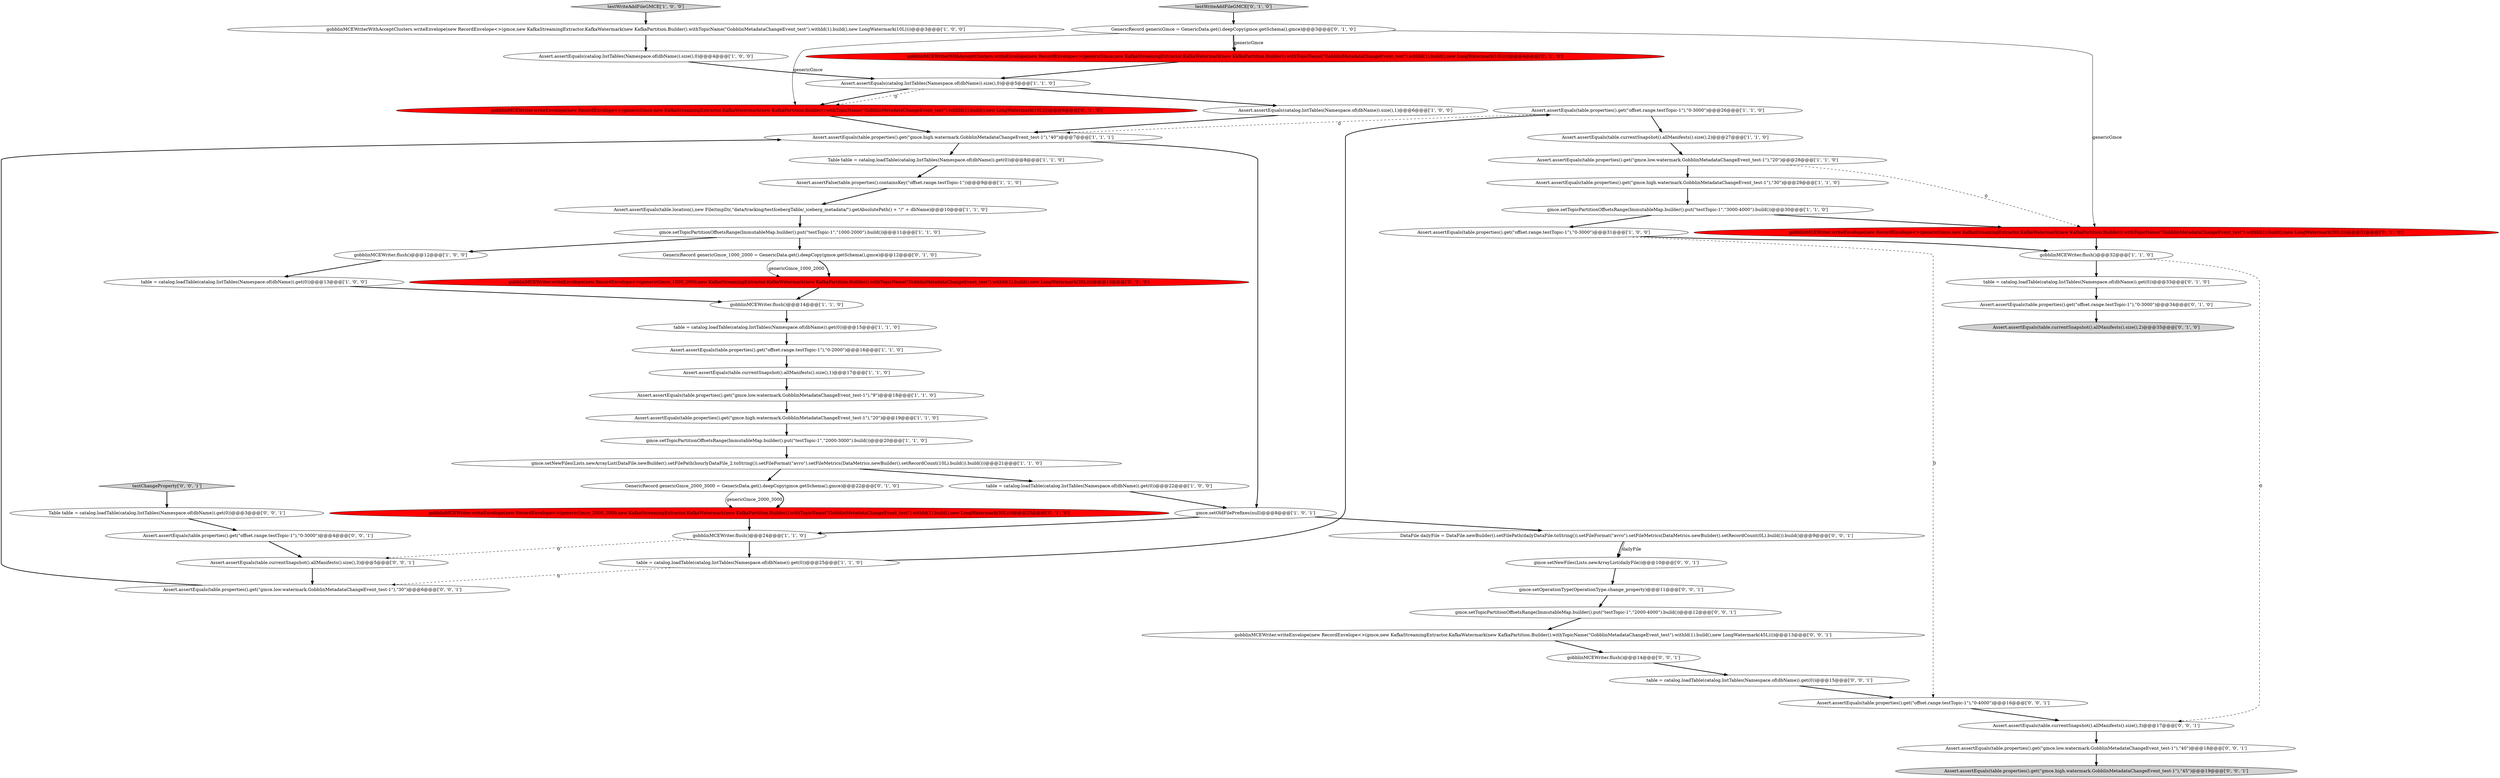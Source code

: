digraph {
44 [style = filled, label = "gmce.setOperationType(OperationType.change_property)@@@11@@@['0', '0', '1']", fillcolor = white, shape = ellipse image = "AAA0AAABBB3BBB"];
45 [style = filled, label = "Assert.assertEquals(table.properties().get(\"gmce.high.watermark.GobblinMetadataChangeEvent_test-1\"),\"45\")@@@19@@@['0', '0', '1']", fillcolor = lightgray, shape = ellipse image = "AAA0AAABBB3BBB"];
7 [style = filled, label = "Assert.assertEquals(table.properties().get(\"offset.range.testTopic-1\"),\"0-3000\")@@@31@@@['1', '0', '0']", fillcolor = white, shape = ellipse image = "AAA0AAABBB1BBB"];
14 [style = filled, label = "gmce.setNewFiles(Lists.newArrayList(DataFile.newBuilder().setFilePath(hourlyDataFile_2.toString()).setFileFormat(\"avro\").setFileMetrics(DataMetrics.newBuilder().setRecordCount(10L).build()).build()))@@@21@@@['1', '1', '0']", fillcolor = white, shape = ellipse image = "AAA0AAABBB1BBB"];
0 [style = filled, label = "Assert.assertEquals(table.properties().get(\"gmce.high.watermark.GobblinMetadataChangeEvent_test-1\"),\"20\")@@@19@@@['1', '1', '0']", fillcolor = white, shape = ellipse image = "AAA0AAABBB1BBB"];
12 [style = filled, label = "Assert.assertEquals(table.currentSnapshot().allManifests().size(),1)@@@17@@@['1', '1', '0']", fillcolor = white, shape = ellipse image = "AAA0AAABBB1BBB"];
27 [style = filled, label = "Assert.assertEquals(table.properties().get(\"gmce.low.watermark.GobblinMetadataChangeEvent_test-1\"),\"20\")@@@28@@@['1', '1', '0']", fillcolor = white, shape = ellipse image = "AAA0AAABBB1BBB"];
36 [style = filled, label = "gobblinMCEWriter.writeEnvelope(new RecordEnvelope<>(genericGmce_2000_3000,new KafkaStreamingExtractor.KafkaWatermark(new KafkaPartition.Builder().withTopicName(\"GobblinMetadataChangeEvent_test\").withId(1).build(),new LongWatermark(30L))))@@@23@@@['0', '1', '0']", fillcolor = red, shape = ellipse image = "AAA1AAABBB2BBB"];
41 [style = filled, label = "GenericRecord genericGmce_1000_2000 = GenericData.get().deepCopy(gmce.getSchema(),gmce)@@@12@@@['0', '1', '0']", fillcolor = white, shape = ellipse image = "AAA0AAABBB2BBB"];
4 [style = filled, label = "gobblinMCEWriter.flush()@@@14@@@['1', '1', '0']", fillcolor = white, shape = ellipse image = "AAA0AAABBB1BBB"];
22 [style = filled, label = "Assert.assertEquals(table.currentSnapshot().allManifests().size(),2)@@@27@@@['1', '1', '0']", fillcolor = white, shape = ellipse image = "AAA0AAABBB1BBB"];
26 [style = filled, label = "table = catalog.loadTable(catalog.listTables(Namespace.of(dbName)).get(0))@@@13@@@['1', '0', '0']", fillcolor = white, shape = ellipse image = "AAA0AAABBB1BBB"];
16 [style = filled, label = "table = catalog.loadTable(catalog.listTables(Namespace.of(dbName)).get(0))@@@15@@@['1', '1', '0']", fillcolor = white, shape = ellipse image = "AAA0AAABBB1BBB"];
43 [style = filled, label = "gmce.setNewFiles(Lists.newArrayList(dailyFile))@@@10@@@['0', '0', '1']", fillcolor = white, shape = ellipse image = "AAA0AAABBB3BBB"];
23 [style = filled, label = "Assert.assertEquals(table.location(),new File(tmpDir,\"data/tracking/testIcebergTable/_iceberg_metadata/\").getAbsolutePath() + \"/\" + dbName)@@@10@@@['1', '1', '0']", fillcolor = white, shape = ellipse image = "AAA0AAABBB1BBB"];
1 [style = filled, label = "Assert.assertEquals(table.properties().get(\"offset.range.testTopic-1\"),\"0-2000\")@@@16@@@['1', '1', '0']", fillcolor = white, shape = ellipse image = "AAA0AAABBB1BBB"];
53 [style = filled, label = "Assert.assertEquals(table.properties().get(\"gmce.low.watermark.GobblinMetadataChangeEvent_test-1\"),\"30\")@@@6@@@['0', '0', '1']", fillcolor = white, shape = ellipse image = "AAA0AAABBB3BBB"];
19 [style = filled, label = "Assert.assertEquals(catalog.listTables(Namespace.of(dbName)).size(),0)@@@4@@@['1', '0', '0']", fillcolor = white, shape = ellipse image = "AAA0AAABBB1BBB"];
3 [style = filled, label = "gmce.setTopicPartitionOffsetsRange(ImmutableMap.builder().put(\"testTopic-1\",\"1000-2000\").build())@@@11@@@['1', '1', '0']", fillcolor = white, shape = ellipse image = "AAA0AAABBB1BBB"];
21 [style = filled, label = "gobblinMCEWriter.flush()@@@24@@@['1', '1', '0']", fillcolor = white, shape = ellipse image = "AAA0AAABBB1BBB"];
2 [style = filled, label = "gmce.setOldFilePrefixes(null)@@@8@@@['1', '0', '1']", fillcolor = white, shape = ellipse image = "AAA0AAABBB1BBB"];
9 [style = filled, label = "Assert.assertEquals(catalog.listTables(Namespace.of(dbName)).size(),1)@@@6@@@['1', '0', '0']", fillcolor = white, shape = ellipse image = "AAA0AAABBB1BBB"];
32 [style = filled, label = "gobblinMCEWriterWithAcceptClusters.writeEnvelope(new RecordEnvelope<>(genericGmce,new KafkaStreamingExtractor.KafkaWatermark(new KafkaPartition.Builder().withTopicName(\"GobblinMetadataChangeEvent_test\").withId(1).build(),new LongWatermark(10L))))@@@4@@@['0', '1', '0']", fillcolor = red, shape = ellipse image = "AAA1AAABBB2BBB"];
50 [style = filled, label = "Assert.assertEquals(table.currentSnapshot().allManifests().size(),3)@@@5@@@['0', '0', '1']", fillcolor = white, shape = ellipse image = "AAA0AAABBB3BBB"];
18 [style = filled, label = "gobblinMCEWriter.flush()@@@12@@@['1', '0', '0']", fillcolor = white, shape = ellipse image = "AAA0AAABBB1BBB"];
48 [style = filled, label = "table = catalog.loadTable(catalog.listTables(Namespace.of(dbName)).get(0))@@@15@@@['0', '0', '1']", fillcolor = white, shape = ellipse image = "AAA0AAABBB3BBB"];
5 [style = filled, label = "gmce.setTopicPartitionOffsetsRange(ImmutableMap.builder().put(\"testTopic-1\",\"2000-3000\").build())@@@20@@@['1', '1', '0']", fillcolor = white, shape = ellipse image = "AAA0AAABBB1BBB"];
52 [style = filled, label = "Assert.assertEquals(table.properties().get(\"offset.range.testTopic-1\"),\"0-4000\")@@@16@@@['0', '0', '1']", fillcolor = white, shape = ellipse image = "AAA0AAABBB3BBB"];
8 [style = filled, label = "testWriteAddFileGMCE['1', '0', '0']", fillcolor = lightgray, shape = diamond image = "AAA0AAABBB1BBB"];
33 [style = filled, label = "gobblinMCEWriter.writeEnvelope(new RecordEnvelope<>(genericGmce_1000_2000,new KafkaStreamingExtractor.KafkaWatermark(new KafkaPartition.Builder().withTopicName(\"GobblinMetadataChangeEvent_test\").withId(1).build(),new LongWatermark(20L))))@@@13@@@['0', '1', '0']", fillcolor = red, shape = ellipse image = "AAA1AAABBB2BBB"];
54 [style = filled, label = "Table table = catalog.loadTable(catalog.listTables(Namespace.of(dbName)).get(0))@@@3@@@['0', '0', '1']", fillcolor = white, shape = ellipse image = "AAA0AAABBB3BBB"];
56 [style = filled, label = "gmce.setTopicPartitionOffsetsRange(ImmutableMap.builder().put(\"testTopic-1\",\"2000-4000\").build())@@@12@@@['0', '0', '1']", fillcolor = white, shape = ellipse image = "AAA0AAABBB3BBB"];
35 [style = filled, label = "gobblinMCEWriter.writeEnvelope(new RecordEnvelope<>(genericGmce,new KafkaStreamingExtractor.KafkaWatermark(new KafkaPartition.Builder().withTopicName(\"GobblinMetadataChangeEvent_test\").withId(1).build(),new LongWatermark(10L))))@@@6@@@['0', '1', '0']", fillcolor = red, shape = ellipse image = "AAA1AAABBB2BBB"];
17 [style = filled, label = "Table table = catalog.loadTable(catalog.listTables(Namespace.of(dbName)).get(0))@@@8@@@['1', '1', '0']", fillcolor = white, shape = ellipse image = "AAA0AAABBB1BBB"];
46 [style = filled, label = "testChangeProperty['0', '0', '1']", fillcolor = lightgray, shape = diamond image = "AAA0AAABBB3BBB"];
24 [style = filled, label = "Assert.assertEquals(table.properties().get(\"gmce.high.watermark.GobblinMetadataChangeEvent_test-1\"),\"40\")@@@7@@@['1', '1', '1']", fillcolor = white, shape = ellipse image = "AAA0AAABBB1BBB"];
49 [style = filled, label = "Assert.assertEquals(table.properties().get(\"gmce.low.watermark.GobblinMetadataChangeEvent_test-1\"),\"40\")@@@18@@@['0', '0', '1']", fillcolor = white, shape = ellipse image = "AAA0AAABBB3BBB"];
47 [style = filled, label = "gobblinMCEWriter.flush()@@@14@@@['0', '0', '1']", fillcolor = white, shape = ellipse image = "AAA0AAABBB3BBB"];
30 [style = filled, label = "Assert.assertEquals(catalog.listTables(Namespace.of(dbName)).size(),0)@@@5@@@['1', '1', '0']", fillcolor = white, shape = ellipse image = "AAA0AAABBB1BBB"];
20 [style = filled, label = "gobblinMCEWriter.flush()@@@32@@@['1', '1', '0']", fillcolor = white, shape = ellipse image = "AAA0AAABBB1BBB"];
13 [style = filled, label = "Assert.assertEquals(table.properties().get(\"offset.range.testTopic-1\"),\"0-3000\")@@@26@@@['1', '1', '0']", fillcolor = white, shape = ellipse image = "AAA0AAABBB1BBB"];
11 [style = filled, label = "Assert.assertEquals(table.properties().get(\"gmce.high.watermark.GobblinMetadataChangeEvent_test-1\"),\"30\")@@@29@@@['1', '1', '0']", fillcolor = white, shape = ellipse image = "AAA0AAABBB1BBB"];
28 [style = filled, label = "table = catalog.loadTable(catalog.listTables(Namespace.of(dbName)).get(0))@@@22@@@['1', '0', '0']", fillcolor = white, shape = ellipse image = "AAA0AAABBB1BBB"];
38 [style = filled, label = "gobblinMCEWriter.writeEnvelope(new RecordEnvelope<>(genericGmce,new KafkaStreamingExtractor.KafkaWatermark(new KafkaPartition.Builder().withTopicName(\"GobblinMetadataChangeEvent_test\").withId(1).build(),new LongWatermark(30L))))@@@31@@@['0', '1', '0']", fillcolor = red, shape = ellipse image = "AAA1AAABBB2BBB"];
57 [style = filled, label = "Assert.assertEquals(table.currentSnapshot().allManifests().size(),3)@@@17@@@['0', '0', '1']", fillcolor = white, shape = ellipse image = "AAA0AAABBB3BBB"];
15 [style = filled, label = "Assert.assertFalse(table.properties().containsKey(\"offset.range.testTopic-1\"))@@@9@@@['1', '1', '0']", fillcolor = white, shape = ellipse image = "AAA0AAABBB1BBB"];
40 [style = filled, label = "GenericRecord genericGmce = GenericData.get().deepCopy(gmce.getSchema(),gmce)@@@3@@@['0', '1', '0']", fillcolor = white, shape = ellipse image = "AAA0AAABBB2BBB"];
6 [style = filled, label = "table = catalog.loadTable(catalog.listTables(Namespace.of(dbName)).get(0))@@@25@@@['1', '1', '0']", fillcolor = white, shape = ellipse image = "AAA0AAABBB1BBB"];
25 [style = filled, label = "gmce.setTopicPartitionOffsetsRange(ImmutableMap.builder().put(\"testTopic-1\",\"3000-4000\").build())@@@30@@@['1', '1', '0']", fillcolor = white, shape = ellipse image = "AAA0AAABBB1BBB"];
55 [style = filled, label = "DataFile dailyFile = DataFile.newBuilder().setFilePath(dailyDataFile.toString()).setFileFormat(\"avro\").setFileMetrics(DataMetrics.newBuilder().setRecordCount(0L).build()).build()@@@9@@@['0', '0', '1']", fillcolor = white, shape = ellipse image = "AAA0AAABBB3BBB"];
31 [style = filled, label = "table = catalog.loadTable(catalog.listTables(Namespace.of(dbName)).get(0))@@@33@@@['0', '1', '0']", fillcolor = white, shape = ellipse image = "AAA0AAABBB2BBB"];
51 [style = filled, label = "Assert.assertEquals(table.properties().get(\"offset.range.testTopic-1\"),\"0-3000\")@@@4@@@['0', '0', '1']", fillcolor = white, shape = ellipse image = "AAA0AAABBB3BBB"];
34 [style = filled, label = "GenericRecord genericGmce_2000_3000 = GenericData.get().deepCopy(gmce.getSchema(),gmce)@@@22@@@['0', '1', '0']", fillcolor = white, shape = ellipse image = "AAA0AAABBB2BBB"];
58 [style = filled, label = "gobblinMCEWriter.writeEnvelope(new RecordEnvelope<>(gmce,new KafkaStreamingExtractor.KafkaWatermark(new KafkaPartition.Builder().withTopicName(\"GobblinMetadataChangeEvent_test\").withId(1).build(),new LongWatermark(45L))))@@@13@@@['0', '0', '1']", fillcolor = white, shape = ellipse image = "AAA0AAABBB3BBB"];
37 [style = filled, label = "Assert.assertEquals(table.currentSnapshot().allManifests().size(),2)@@@35@@@['0', '1', '0']", fillcolor = lightgray, shape = ellipse image = "AAA0AAABBB2BBB"];
39 [style = filled, label = "Assert.assertEquals(table.properties().get(\"offset.range.testTopic-1\"),\"0-3000\")@@@34@@@['0', '1', '0']", fillcolor = white, shape = ellipse image = "AAA0AAABBB2BBB"];
42 [style = filled, label = "testWriteAddFileGMCE['0', '1', '0']", fillcolor = lightgray, shape = diamond image = "AAA0AAABBB2BBB"];
29 [style = filled, label = "gobblinMCEWriterWithAcceptClusters.writeEnvelope(new RecordEnvelope<>(gmce,new KafkaStreamingExtractor.KafkaWatermark(new KafkaPartition.Builder().withTopicName(\"GobblinMetadataChangeEvent_test\").withId(1).build(),new LongWatermark(10L))))@@@3@@@['1', '0', '0']", fillcolor = white, shape = ellipse image = "AAA0AAABBB1BBB"];
10 [style = filled, label = "Assert.assertEquals(table.properties().get(\"gmce.low.watermark.GobblinMetadataChangeEvent_test-1\"),\"9\")@@@18@@@['1', '1', '0']", fillcolor = white, shape = ellipse image = "AAA0AAABBB1BBB"];
39->37 [style = bold, label=""];
54->51 [style = bold, label=""];
21->50 [style = dashed, label="0"];
49->45 [style = bold, label=""];
15->23 [style = bold, label=""];
27->38 [style = dashed, label="0"];
38->20 [style = bold, label=""];
44->56 [style = bold, label=""];
34->36 [style = solid, label="genericGmce_2000_3000"];
24->2 [style = bold, label=""];
21->6 [style = bold, label=""];
47->48 [style = bold, label=""];
40->38 [style = solid, label="genericGmce"];
40->32 [style = solid, label="genericGmce"];
30->35 [style = dashed, label="0"];
33->4 [style = bold, label=""];
18->26 [style = bold, label=""];
14->34 [style = bold, label=""];
14->28 [style = bold, label=""];
30->9 [style = bold, label=""];
23->3 [style = bold, label=""];
20->31 [style = bold, label=""];
7->20 [style = bold, label=""];
5->14 [style = bold, label=""];
6->53 [style = dashed, label="0"];
32->30 [style = bold, label=""];
25->7 [style = bold, label=""];
26->4 [style = bold, label=""];
42->40 [style = bold, label=""];
35->24 [style = bold, label=""];
3->18 [style = bold, label=""];
40->35 [style = solid, label="genericGmce"];
36->21 [style = bold, label=""];
56->58 [style = bold, label=""];
28->2 [style = bold, label=""];
48->52 [style = bold, label=""];
13->24 [style = dashed, label="0"];
12->10 [style = bold, label=""];
58->47 [style = bold, label=""];
30->35 [style = bold, label=""];
29->19 [style = bold, label=""];
27->11 [style = bold, label=""];
22->27 [style = bold, label=""];
16->1 [style = bold, label=""];
51->50 [style = bold, label=""];
46->54 [style = bold, label=""];
2->21 [style = bold, label=""];
7->52 [style = dashed, label="0"];
20->57 [style = dashed, label="0"];
6->13 [style = bold, label=""];
3->41 [style = bold, label=""];
10->0 [style = bold, label=""];
34->36 [style = bold, label=""];
24->17 [style = bold, label=""];
53->24 [style = bold, label=""];
17->15 [style = bold, label=""];
1->12 [style = bold, label=""];
40->32 [style = bold, label=""];
55->43 [style = bold, label=""];
57->49 [style = bold, label=""];
13->22 [style = bold, label=""];
41->33 [style = bold, label=""];
31->39 [style = bold, label=""];
52->57 [style = bold, label=""];
25->38 [style = bold, label=""];
41->33 [style = solid, label="genericGmce_1000_2000"];
55->43 [style = solid, label="dailyFile"];
43->44 [style = bold, label=""];
8->29 [style = bold, label=""];
9->24 [style = bold, label=""];
50->53 [style = bold, label=""];
4->16 [style = bold, label=""];
11->25 [style = bold, label=""];
2->55 [style = bold, label=""];
0->5 [style = bold, label=""];
19->30 [style = bold, label=""];
}
